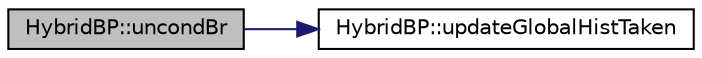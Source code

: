 digraph G
{
  edge [fontname="Helvetica",fontsize="10",labelfontname="Helvetica",labelfontsize="10"];
  node [fontname="Helvetica",fontsize="10",shape=record];
  rankdir=LR;
  Node1 [label="HybridBP::uncondBr",height=0.2,width=0.4,color="black", fillcolor="grey75", style="filled" fontcolor="black"];
  Node1 -> Node2 [color="midnightblue",fontsize="10",style="solid",fontname="Helvetica"];
  Node2 [label="HybridBP::updateGlobalHistTaken",height=0.2,width=0.4,color="black", fillcolor="white", style="filled",URL="$classHybridBP.html#a19172b0c80d04265cb00f249bbf5eecd"];
}
